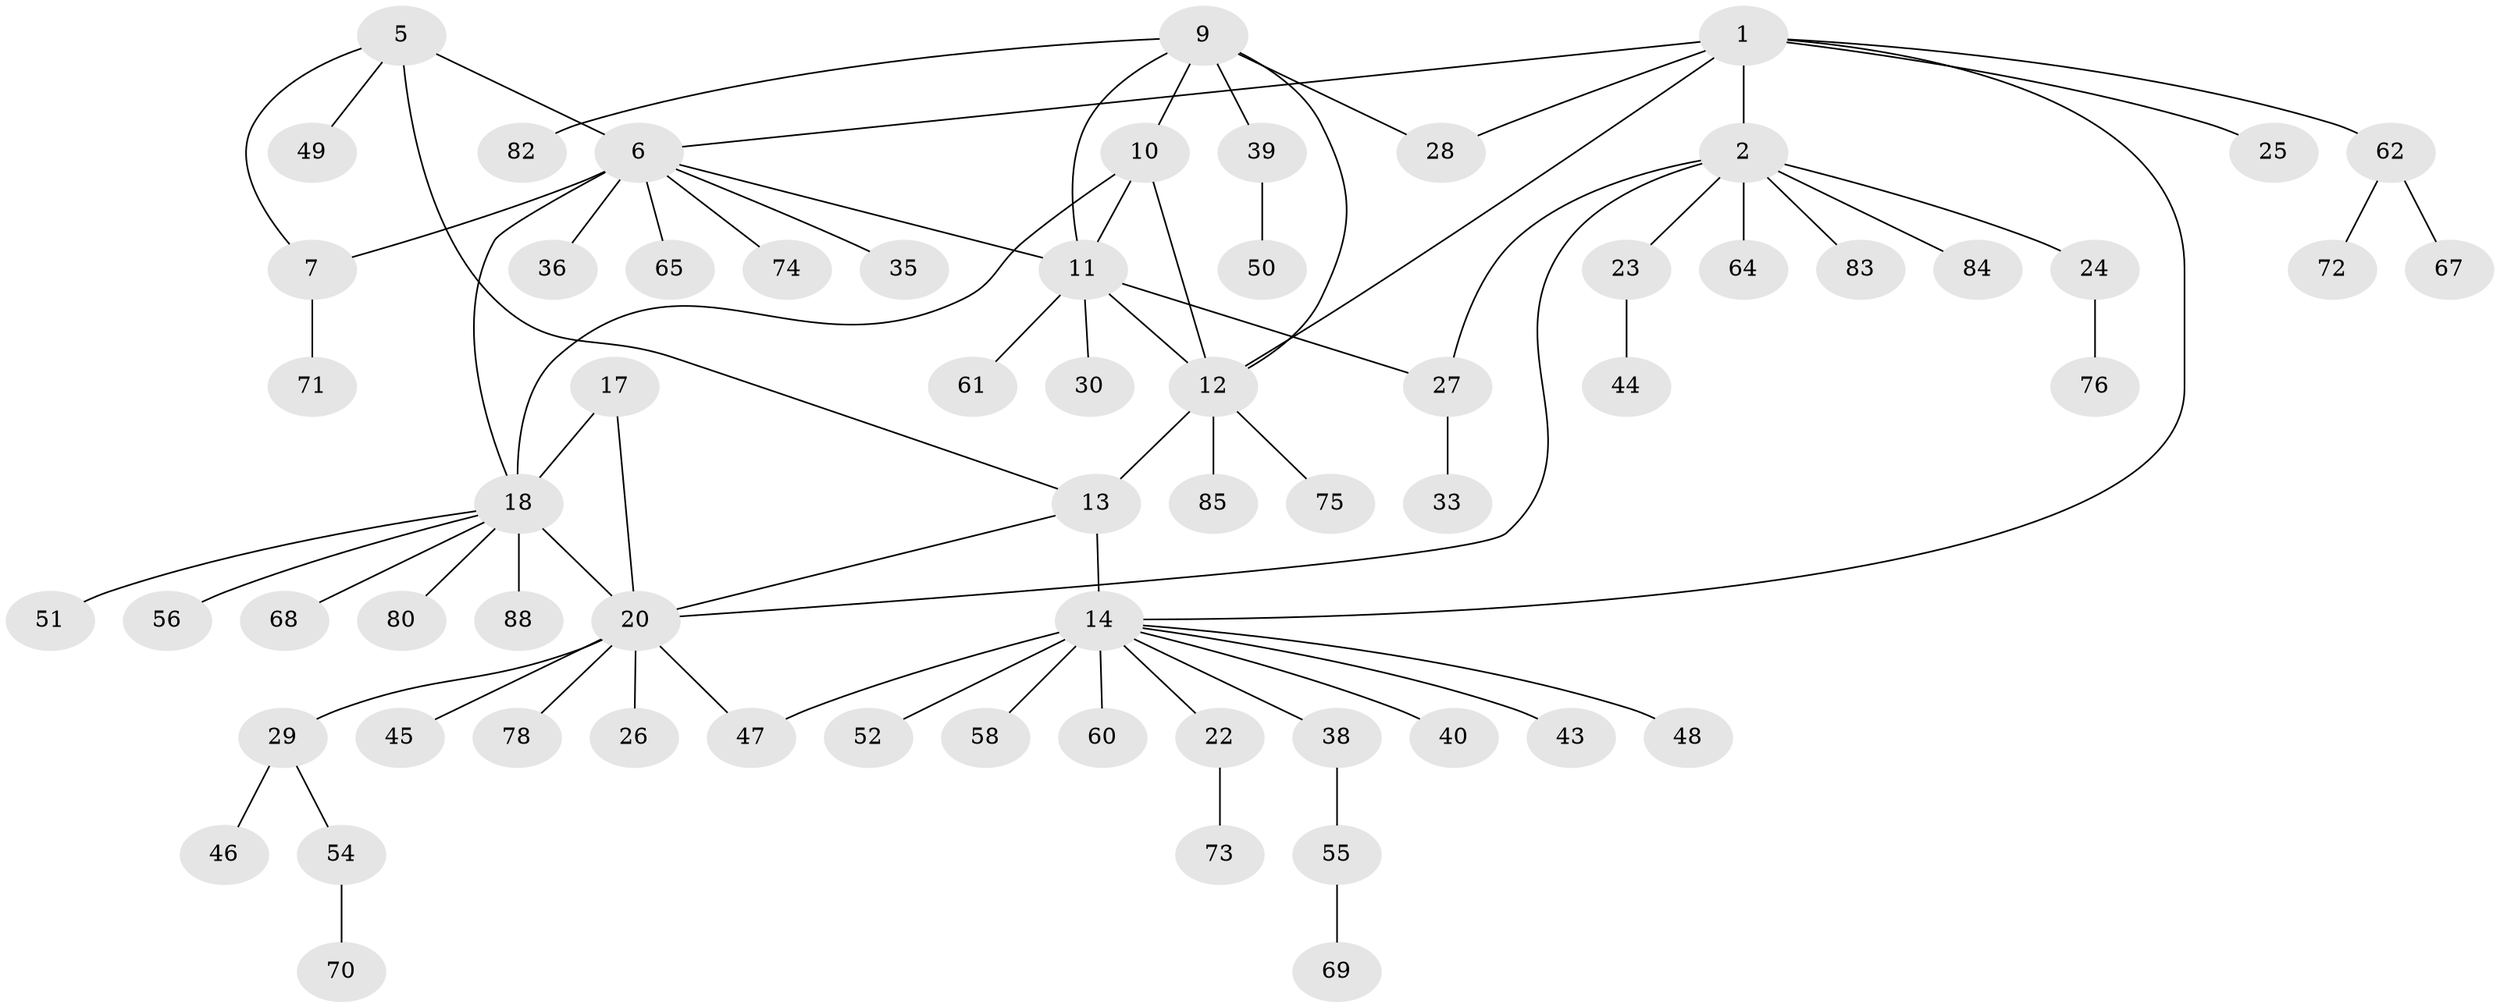 // original degree distribution, {8: 0.045454545454545456, 7: 0.056818181818181816, 6: 0.056818181818181816, 4: 0.056818181818181816, 5: 0.011363636363636364, 3: 0.06818181818181818, 11: 0.011363636363636364, 1: 0.5795454545454546, 2: 0.11363636363636363}
// Generated by graph-tools (version 1.1) at 2025/42/03/06/25 10:42:10]
// undirected, 65 vertices, 78 edges
graph export_dot {
graph [start="1"]
  node [color=gray90,style=filled];
  1 [super="+4"];
  2 [super="+3"];
  5 [super="+66"];
  6 [super="+8"];
  7 [super="+37"];
  9 [super="+21"];
  10;
  11 [super="+57"];
  12 [super="+34"];
  13 [super="+15"];
  14 [super="+16"];
  17 [super="+63"];
  18 [super="+19"];
  20 [super="+32"];
  22;
  23 [super="+42"];
  24 [super="+31"];
  25;
  26;
  27 [super="+41"];
  28 [super="+86"];
  29 [super="+53"];
  30;
  33 [super="+87"];
  35;
  36;
  38;
  39;
  40;
  43;
  44;
  45;
  46;
  47;
  48;
  49;
  50;
  51 [super="+77"];
  52 [super="+59"];
  54 [super="+81"];
  55 [super="+79"];
  56;
  58;
  60;
  61;
  62;
  64;
  65;
  67;
  68;
  69;
  70;
  71;
  72;
  73;
  74;
  75;
  76;
  78;
  80;
  82;
  83;
  84;
  85;
  88;
  1 -- 2 [weight=4];
  1 -- 12;
  1 -- 14;
  1 -- 28;
  1 -- 62;
  1 -- 6;
  1 -- 25;
  2 -- 24;
  2 -- 64;
  2 -- 83;
  2 -- 84;
  2 -- 20;
  2 -- 23;
  2 -- 27;
  5 -- 6 [weight=2];
  5 -- 7;
  5 -- 13;
  5 -- 49;
  6 -- 7 [weight=2];
  6 -- 36;
  6 -- 74;
  6 -- 65;
  6 -- 35;
  6 -- 11;
  6 -- 18;
  7 -- 71;
  9 -- 10;
  9 -- 11;
  9 -- 12;
  9 -- 28;
  9 -- 39;
  9 -- 82;
  10 -- 11;
  10 -- 12;
  10 -- 18;
  11 -- 12;
  11 -- 27;
  11 -- 30;
  11 -- 61;
  12 -- 13;
  12 -- 75;
  12 -- 85;
  13 -- 14 [weight=4];
  13 -- 20;
  14 -- 22;
  14 -- 38;
  14 -- 47;
  14 -- 48;
  14 -- 40;
  14 -- 43;
  14 -- 52;
  14 -- 58;
  14 -- 60;
  17 -- 18 [weight=2];
  17 -- 20;
  18 -- 20 [weight=2];
  18 -- 51;
  18 -- 56;
  18 -- 80;
  18 -- 68;
  18 -- 88;
  20 -- 26;
  20 -- 29;
  20 -- 45;
  20 -- 47;
  20 -- 78;
  22 -- 73;
  23 -- 44;
  24 -- 76;
  27 -- 33;
  29 -- 46;
  29 -- 54;
  38 -- 55;
  39 -- 50;
  54 -- 70;
  55 -- 69;
  62 -- 67;
  62 -- 72;
}
